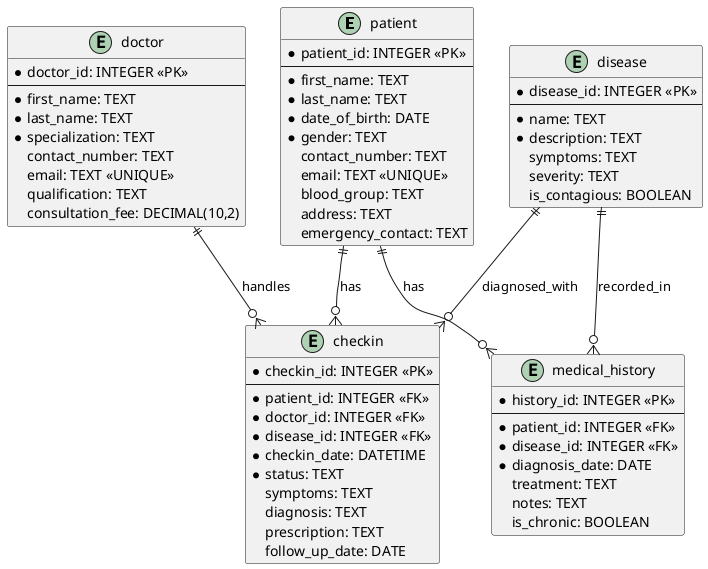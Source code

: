 @startuml Hospital Management System Database Schema

' Entity definitions
entity "patient" {
  *patient_id: INTEGER <<PK>>
  --
  *first_name: TEXT
  *last_name: TEXT
  *date_of_birth: DATE
  *gender: TEXT
  contact_number: TEXT
  email: TEXT <<UNIQUE>>
  blood_group: TEXT
  address: TEXT
  emergency_contact: TEXT
}

entity "doctor" {
  *doctor_id: INTEGER <<PK>>
  --
  *first_name: TEXT
  *last_name: TEXT
  *specialization: TEXT
  contact_number: TEXT
  email: TEXT <<UNIQUE>>
  qualification: TEXT
  consultation_fee: DECIMAL(10,2)
}

entity "disease" {
  *disease_id: INTEGER <<PK>>
  --
  *name: TEXT
  *description: TEXT
  symptoms: TEXT
  severity: TEXT
  is_contagious: BOOLEAN
}

entity "checkin" {
  *checkin_id: INTEGER <<PK>>
  --
  *patient_id: INTEGER <<FK>>
  *doctor_id: INTEGER <<FK>>
  *disease_id: INTEGER <<FK>>
  *checkin_date: DATETIME
  *status: TEXT
  symptoms: TEXT
  diagnosis: TEXT
  prescription: TEXT
  follow_up_date: DATE
}

entity "medical_history" {
  *history_id: INTEGER <<PK>>
  --
  *patient_id: INTEGER <<FK>>
  *disease_id: INTEGER <<FK>>
  *diagnosis_date: DATE
  treatment: TEXT
  notes: TEXT
  is_chronic: BOOLEAN
}

' Relationships
patient ||--o{ checkin : has
doctor ||--o{ checkin : handles
disease ||--o{ checkin : diagnosed_with
patient ||--o{ medical_history : has
disease ||--o{ medical_history : recorded_in

@enduml
